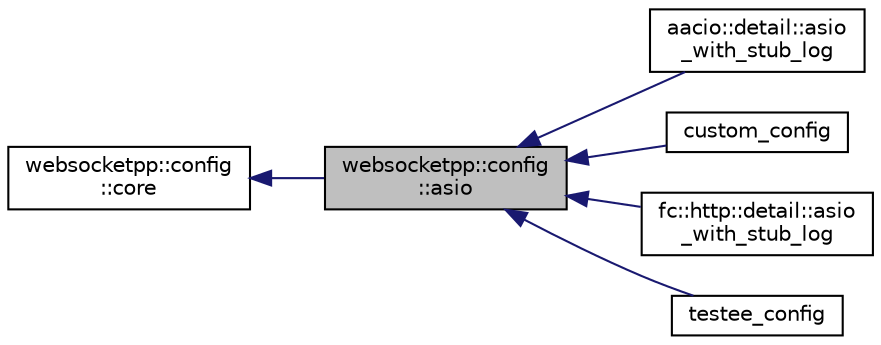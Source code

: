 digraph "websocketpp::config::asio"
{
  edge [fontname="Helvetica",fontsize="10",labelfontname="Helvetica",labelfontsize="10"];
  node [fontname="Helvetica",fontsize="10",shape=record];
  rankdir="LR";
  Node0 [label="websocketpp::config\l::asio",height=0.2,width=0.4,color="black", fillcolor="grey75", style="filled", fontcolor="black"];
  Node1 -> Node0 [dir="back",color="midnightblue",fontsize="10",style="solid"];
  Node1 [label="websocketpp::config\l::core",height=0.2,width=0.4,color="black", fillcolor="white", style="filled",URL="$structwebsocketpp_1_1config_1_1core.html",tooltip="Server config with iostream transport. "];
  Node0 -> Node2 [dir="back",color="midnightblue",fontsize="10",style="solid"];
  Node2 [label="aacio::detail::asio\l_with_stub_log",height=0.2,width=0.4,color="black", fillcolor="white", style="filled",URL="$structaacio_1_1detail_1_1asio__with__stub__log.html"];
  Node0 -> Node3 [dir="back",color="midnightblue",fontsize="10",style="solid"];
  Node3 [label="custom_config",height=0.2,width=0.4,color="black", fillcolor="white", style="filled",URL="$structcustom__config.html"];
  Node0 -> Node4 [dir="back",color="midnightblue",fontsize="10",style="solid"];
  Node4 [label="fc::http::detail::asio\l_with_stub_log",height=0.2,width=0.4,color="black", fillcolor="white", style="filled",URL="$structfc_1_1http_1_1detail_1_1asio__with__stub__log.html"];
  Node0 -> Node5 [dir="back",color="midnightblue",fontsize="10",style="solid"];
  Node5 [label="testee_config",height=0.2,width=0.4,color="black", fillcolor="white", style="filled",URL="$structtestee__config.html"];
}
